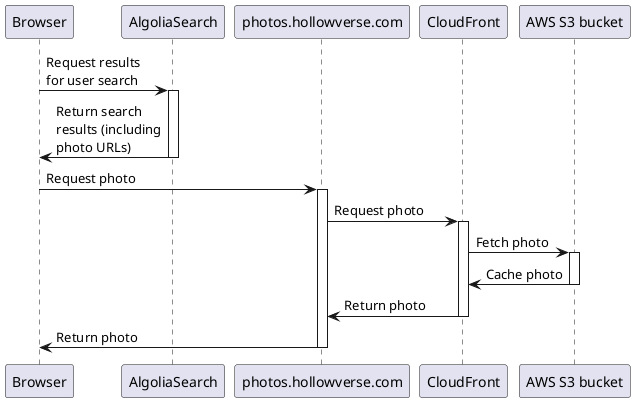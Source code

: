 @startuml
participant Browser as browser
participant AlgoliaSearch as algolia
participant "photos.hollowverse.com" as photos
participant CloudFront as cf
participant "AWS S3 bucket" as s3

browser -> algolia: Request results\nfor user search
activate algolia
algolia -> browser: Return search\nresults (including\nphoto URLs)
deactivate algolia
browser -> photos: Request photo
activate photos
photos -> cf: Request photo
activate cf
cf -> s3: Fetch photo
activate s3
s3 -> cf: Cache photo
deactivate s3
cf -> photos: Return photo
deactivate cf
photos -> browser: Return photo
deactivate photos
@enduml
